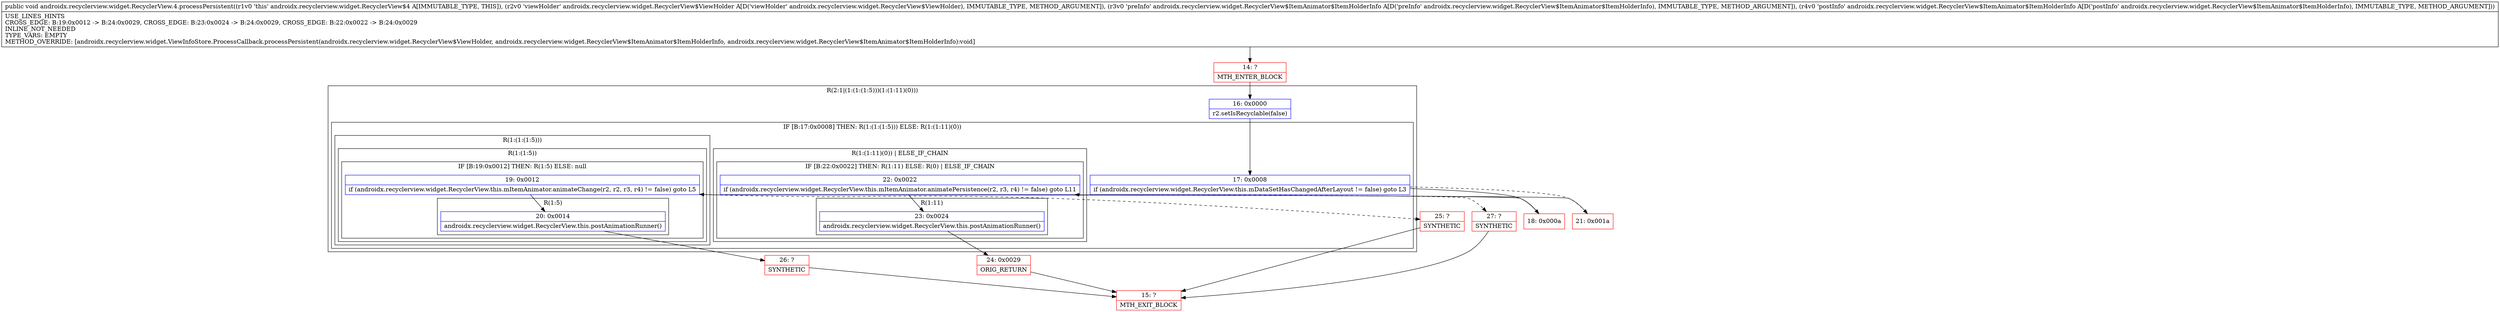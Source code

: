 digraph "CFG forandroidx.recyclerview.widget.RecyclerView.4.processPersistent(Landroidx\/recyclerview\/widget\/RecyclerView$ViewHolder;Landroidx\/recyclerview\/widget\/RecyclerView$ItemAnimator$ItemHolderInfo;Landroidx\/recyclerview\/widget\/RecyclerView$ItemAnimator$ItemHolderInfo;)V" {
subgraph cluster_Region_292697368 {
label = "R(2:1|(1:(1:(1:5)))(1:(1:11)(0)))";
node [shape=record,color=blue];
Node_16 [shape=record,label="{16\:\ 0x0000|r2.setIsRecyclable(false)\l}"];
subgraph cluster_IfRegion_1574240253 {
label = "IF [B:17:0x0008] THEN: R(1:(1:(1:5))) ELSE: R(1:(1:11)(0))";
node [shape=record,color=blue];
Node_17 [shape=record,label="{17\:\ 0x0008|if (androidx.recyclerview.widget.RecyclerView.this.mDataSetHasChangedAfterLayout != false) goto L3\l}"];
subgraph cluster_Region_465032192 {
label = "R(1:(1:(1:5)))";
node [shape=record,color=blue];
subgraph cluster_Region_497347238 {
label = "R(1:(1:5))";
node [shape=record,color=blue];
subgraph cluster_IfRegion_494847743 {
label = "IF [B:19:0x0012] THEN: R(1:5) ELSE: null";
node [shape=record,color=blue];
Node_19 [shape=record,label="{19\:\ 0x0012|if (androidx.recyclerview.widget.RecyclerView.this.mItemAnimator.animateChange(r2, r2, r3, r4) != false) goto L5\l}"];
subgraph cluster_Region_1739585978 {
label = "R(1:5)";
node [shape=record,color=blue];
Node_20 [shape=record,label="{20\:\ 0x0014|androidx.recyclerview.widget.RecyclerView.this.postAnimationRunner()\l}"];
}
}
}
}
subgraph cluster_Region_1117595291 {
label = "R(1:(1:11)(0)) | ELSE_IF_CHAIN\l";
node [shape=record,color=blue];
subgraph cluster_IfRegion_2018907572 {
label = "IF [B:22:0x0022] THEN: R(1:11) ELSE: R(0) | ELSE_IF_CHAIN\l";
node [shape=record,color=blue];
Node_22 [shape=record,label="{22\:\ 0x0022|if (androidx.recyclerview.widget.RecyclerView.this.mItemAnimator.animatePersistence(r2, r3, r4) != false) goto L11\l}"];
subgraph cluster_Region_334790015 {
label = "R(1:11)";
node [shape=record,color=blue];
Node_23 [shape=record,label="{23\:\ 0x0024|androidx.recyclerview.widget.RecyclerView.this.postAnimationRunner()\l}"];
}
subgraph cluster_Region_185480338 {
label = "R(0)";
node [shape=record,color=blue];
}
}
}
}
}
Node_14 [shape=record,color=red,label="{14\:\ ?|MTH_ENTER_BLOCK\l}"];
Node_18 [shape=record,color=red,label="{18\:\ 0x000a}"];
Node_26 [shape=record,color=red,label="{26\:\ ?|SYNTHETIC\l}"];
Node_15 [shape=record,color=red,label="{15\:\ ?|MTH_EXIT_BLOCK\l}"];
Node_25 [shape=record,color=red,label="{25\:\ ?|SYNTHETIC\l}"];
Node_21 [shape=record,color=red,label="{21\:\ 0x001a}"];
Node_24 [shape=record,color=red,label="{24\:\ 0x0029|ORIG_RETURN\l}"];
Node_27 [shape=record,color=red,label="{27\:\ ?|SYNTHETIC\l}"];
MethodNode[shape=record,label="{public void androidx.recyclerview.widget.RecyclerView.4.processPersistent((r1v0 'this' androidx.recyclerview.widget.RecyclerView$4 A[IMMUTABLE_TYPE, THIS]), (r2v0 'viewHolder' androidx.recyclerview.widget.RecyclerView$ViewHolder A[D('viewHolder' androidx.recyclerview.widget.RecyclerView$ViewHolder), IMMUTABLE_TYPE, METHOD_ARGUMENT]), (r3v0 'preInfo' androidx.recyclerview.widget.RecyclerView$ItemAnimator$ItemHolderInfo A[D('preInfo' androidx.recyclerview.widget.RecyclerView$ItemAnimator$ItemHolderInfo), IMMUTABLE_TYPE, METHOD_ARGUMENT]), (r4v0 'postInfo' androidx.recyclerview.widget.RecyclerView$ItemAnimator$ItemHolderInfo A[D('postInfo' androidx.recyclerview.widget.RecyclerView$ItemAnimator$ItemHolderInfo), IMMUTABLE_TYPE, METHOD_ARGUMENT]))  | USE_LINES_HINTS\lCROSS_EDGE: B:19:0x0012 \-\> B:24:0x0029, CROSS_EDGE: B:23:0x0024 \-\> B:24:0x0029, CROSS_EDGE: B:22:0x0022 \-\> B:24:0x0029\lINLINE_NOT_NEEDED\lTYPE_VARS: EMPTY\lMETHOD_OVERRIDE: [androidx.recyclerview.widget.ViewInfoStore.ProcessCallback.processPersistent(androidx.recyclerview.widget.RecyclerView$ViewHolder, androidx.recyclerview.widget.RecyclerView$ItemAnimator$ItemHolderInfo, androidx.recyclerview.widget.RecyclerView$ItemAnimator$ItemHolderInfo):void]\l}"];
MethodNode -> Node_14;Node_16 -> Node_17;
Node_17 -> Node_18;
Node_17 -> Node_21[style=dashed];
Node_19 -> Node_20;
Node_19 -> Node_25[style=dashed];
Node_20 -> Node_26;
Node_22 -> Node_23;
Node_22 -> Node_27[style=dashed];
Node_23 -> Node_24;
Node_14 -> Node_16;
Node_18 -> Node_19;
Node_26 -> Node_15;
Node_25 -> Node_15;
Node_21 -> Node_22;
Node_24 -> Node_15;
Node_27 -> Node_15;
}


